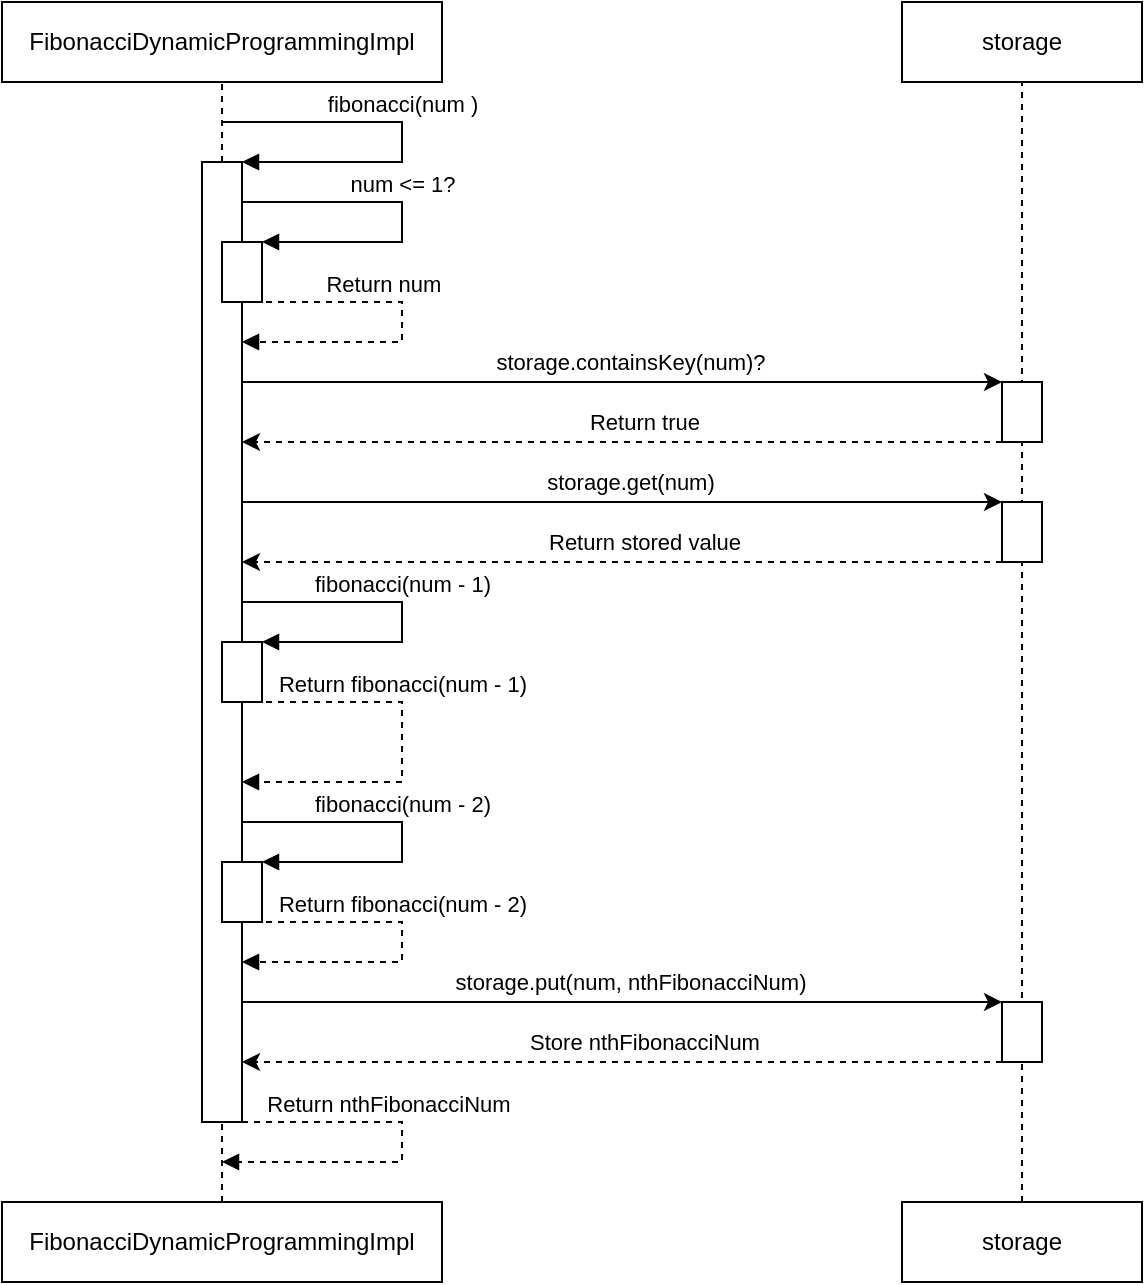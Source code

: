 <mxfile version="22.1.16" type="device">
  <diagram name="Page-1" id="gfywIh7MAO6KkzqCNp5B">
    <mxGraphModel dx="1195" dy="615" grid="1" gridSize="10" guides="1" tooltips="1" connect="1" arrows="1" fold="1" page="1" pageScale="1" pageWidth="850" pageHeight="1100" math="0" shadow="0">
      <root>
        <mxCell id="0" />
        <mxCell id="1" parent="0" />
        <mxCell id="3UQTLXgSUpzfEaA1ujoo-1" value="FibonacciDynamicProgrammingImpl" style="rounded=0;whiteSpace=wrap;html=1;" vertex="1" parent="1">
          <mxGeometry x="40" y="80" width="220" height="40" as="geometry" />
        </mxCell>
        <mxCell id="3UQTLXgSUpzfEaA1ujoo-2" value="" style="html=1;points=[[0,0,0,0,5],[0,1,0,0,-5],[1,0,0,0,5],[1,1,0,0,-5]];perimeter=orthogonalPerimeter;outlineConnect=0;targetShapes=umlLifeline;portConstraint=eastwest;newEdgeStyle={&quot;curved&quot;:0,&quot;rounded&quot;:0};" vertex="1" parent="1">
          <mxGeometry x="140" y="160" width="20" height="480" as="geometry" />
        </mxCell>
        <mxCell id="3UQTLXgSUpzfEaA1ujoo-3" value="fibonacci(num )" style="html=1;verticalAlign=bottom;endArrow=block;curved=0;rounded=0;" edge="1" parent="1">
          <mxGeometry x="-0.053" width="80" relative="1" as="geometry">
            <mxPoint x="150" y="140" as="sourcePoint" />
            <mxPoint x="160" y="160" as="targetPoint" />
            <Array as="points">
              <mxPoint x="240" y="140" />
              <mxPoint x="240" y="160" />
            </Array>
            <mxPoint as="offset" />
          </mxGeometry>
        </mxCell>
        <mxCell id="3UQTLXgSUpzfEaA1ujoo-4" value="" style="html=1;points=[[0,0,0,0,5],[0,1,0,0,-5],[1,0,0,0,5],[1,1,0,0,-5]];perimeter=orthogonalPerimeter;outlineConnect=0;targetShapes=umlLifeline;portConstraint=eastwest;newEdgeStyle={&quot;curved&quot;:0,&quot;rounded&quot;:0};" vertex="1" parent="1">
          <mxGeometry x="150" y="200" width="20" height="30" as="geometry" />
        </mxCell>
        <mxCell id="3UQTLXgSUpzfEaA1ujoo-6" value="num &amp;lt;= 1?" style="html=1;verticalAlign=bottom;endArrow=block;curved=0;rounded=0;" edge="1" parent="1" target="3UQTLXgSUpzfEaA1ujoo-4">
          <mxGeometry x="-0.059" width="80" relative="1" as="geometry">
            <mxPoint x="160" y="180" as="sourcePoint" />
            <mxPoint x="170" y="220" as="targetPoint" />
            <Array as="points">
              <mxPoint x="240" y="180" />
              <mxPoint x="240" y="200" />
            </Array>
            <mxPoint as="offset" />
          </mxGeometry>
        </mxCell>
        <mxCell id="3UQTLXgSUpzfEaA1ujoo-7" value="" style="endArrow=none;dashed=1;html=1;rounded=0;" edge="1" parent="1" source="3UQTLXgSUpzfEaA1ujoo-2">
          <mxGeometry width="50" height="50" relative="1" as="geometry">
            <mxPoint x="100" y="130" as="sourcePoint" />
            <mxPoint x="150" y="120" as="targetPoint" />
          </mxGeometry>
        </mxCell>
        <mxCell id="3UQTLXgSUpzfEaA1ujoo-9" value="storage" style="rounded=0;whiteSpace=wrap;html=1;" vertex="1" parent="1">
          <mxGeometry x="490" y="80" width="120" height="40" as="geometry" />
        </mxCell>
        <mxCell id="3UQTLXgSUpzfEaA1ujoo-10" value="" style="endArrow=none;dashed=1;html=1;rounded=0;entryX=0.5;entryY=1;entryDx=0;entryDy=0;" edge="1" parent="1" target="3UQTLXgSUpzfEaA1ujoo-9">
          <mxGeometry width="50" height="50" relative="1" as="geometry">
            <mxPoint x="550" y="680" as="sourcePoint" />
            <mxPoint x="200" y="210" as="targetPoint" />
            <Array as="points" />
          </mxGeometry>
        </mxCell>
        <mxCell id="3UQTLXgSUpzfEaA1ujoo-11" value="" style="endArrow=classic;html=1;rounded=0;" edge="1" parent="1">
          <mxGeometry width="50" height="50" relative="1" as="geometry">
            <mxPoint x="160" y="270" as="sourcePoint" />
            <mxPoint x="540" y="270" as="targetPoint" />
            <Array as="points">
              <mxPoint x="340" y="270" />
            </Array>
          </mxGeometry>
        </mxCell>
        <mxCell id="3UQTLXgSUpzfEaA1ujoo-12" value="storage.containsKey(num)?" style="edgeLabel;html=1;align=center;verticalAlign=middle;resizable=0;points=[];" vertex="1" connectable="0" parent="3UQTLXgSUpzfEaA1ujoo-11">
          <mxGeometry x="0.11" y="-1" relative="1" as="geometry">
            <mxPoint x="-17" y="-11" as="offset" />
          </mxGeometry>
        </mxCell>
        <mxCell id="3UQTLXgSUpzfEaA1ujoo-13" value="Return num&amp;nbsp;" style="html=1;verticalAlign=bottom;endArrow=block;curved=0;rounded=0;dashed=1;" edge="1" parent="1" target="3UQTLXgSUpzfEaA1ujoo-2">
          <mxGeometry x="-0.2" width="80" relative="1" as="geometry">
            <mxPoint x="160" y="230" as="sourcePoint" />
            <mxPoint x="160" y="270" as="targetPoint" />
            <Array as="points">
              <mxPoint x="210" y="230" />
              <mxPoint x="240" y="230" />
              <mxPoint x="240" y="250" />
            </Array>
            <mxPoint as="offset" />
          </mxGeometry>
        </mxCell>
        <mxCell id="3UQTLXgSUpzfEaA1ujoo-14" value="" style="html=1;points=[[0,0,0,0,5],[0,1,0,0,-5],[1,0,0,0,5],[1,1,0,0,-5]];perimeter=orthogonalPerimeter;outlineConnect=0;targetShapes=umlLifeline;portConstraint=eastwest;newEdgeStyle={&quot;curved&quot;:0,&quot;rounded&quot;:0};" vertex="1" parent="1">
          <mxGeometry x="540" y="270" width="20" height="30" as="geometry" />
        </mxCell>
        <mxCell id="3UQTLXgSUpzfEaA1ujoo-15" value="" style="endArrow=classic;html=1;rounded=0;dashed=1;" edge="1" parent="1">
          <mxGeometry width="50" height="50" relative="1" as="geometry">
            <mxPoint x="540" y="300" as="sourcePoint" />
            <mxPoint x="160" y="300" as="targetPoint" />
          </mxGeometry>
        </mxCell>
        <mxCell id="3UQTLXgSUpzfEaA1ujoo-16" value="Return true" style="edgeLabel;html=1;align=center;verticalAlign=middle;resizable=0;points=[];" vertex="1" connectable="0" parent="3UQTLXgSUpzfEaA1ujoo-15">
          <mxGeometry x="-0.107" y="-1" relative="1" as="geometry">
            <mxPoint x="-10" y="-9" as="offset" />
          </mxGeometry>
        </mxCell>
        <mxCell id="3UQTLXgSUpzfEaA1ujoo-17" value="" style="endArrow=classic;html=1;rounded=0;dashed=1;" edge="1" parent="1">
          <mxGeometry width="50" height="50" relative="1" as="geometry">
            <mxPoint x="540" y="360" as="sourcePoint" />
            <mxPoint x="160" y="360" as="targetPoint" />
          </mxGeometry>
        </mxCell>
        <mxCell id="3UQTLXgSUpzfEaA1ujoo-18" value="Return stored value" style="edgeLabel;html=1;align=center;verticalAlign=middle;resizable=0;points=[];" vertex="1" connectable="0" parent="3UQTLXgSUpzfEaA1ujoo-17">
          <mxGeometry x="-0.107" y="-1" relative="1" as="geometry">
            <mxPoint x="-10" y="-9" as="offset" />
          </mxGeometry>
        </mxCell>
        <mxCell id="3UQTLXgSUpzfEaA1ujoo-19" value="" style="endArrow=classic;html=1;rounded=0;" edge="1" parent="1">
          <mxGeometry width="50" height="50" relative="1" as="geometry">
            <mxPoint x="160" y="330" as="sourcePoint" />
            <mxPoint x="540" y="330" as="targetPoint" />
          </mxGeometry>
        </mxCell>
        <mxCell id="3UQTLXgSUpzfEaA1ujoo-20" value="storage.get(num)" style="edgeLabel;html=1;align=center;verticalAlign=middle;resizable=0;points=[];" vertex="1" connectable="0" parent="3UQTLXgSUpzfEaA1ujoo-19">
          <mxGeometry x="0.11" y="-1" relative="1" as="geometry">
            <mxPoint x="-17" y="-11" as="offset" />
          </mxGeometry>
        </mxCell>
        <mxCell id="3UQTLXgSUpzfEaA1ujoo-21" value="" style="html=1;points=[[0,0,0,0,5],[0,1,0,0,-5],[1,0,0,0,5],[1,1,0,0,-5]];perimeter=orthogonalPerimeter;outlineConnect=0;targetShapes=umlLifeline;portConstraint=eastwest;newEdgeStyle={&quot;curved&quot;:0,&quot;rounded&quot;:0};" vertex="1" parent="1">
          <mxGeometry x="540" y="330" width="20" height="30" as="geometry" />
        </mxCell>
        <mxCell id="3UQTLXgSUpzfEaA1ujoo-24" value="" style="html=1;points=[[0,0,0,0,5],[0,1,0,0,-5],[1,0,0,0,5],[1,1,0,0,-5]];perimeter=orthogonalPerimeter;outlineConnect=0;targetShapes=umlLifeline;portConstraint=eastwest;newEdgeStyle={&quot;curved&quot;:0,&quot;rounded&quot;:0};" vertex="1" parent="1">
          <mxGeometry x="150" y="400" width="20" height="30" as="geometry" />
        </mxCell>
        <mxCell id="3UQTLXgSUpzfEaA1ujoo-25" value="Return fibonacci(num - 1)" style="html=1;verticalAlign=bottom;endArrow=block;curved=0;rounded=0;dashed=1;" edge="1" parent="1">
          <mxGeometry x="-0.2" width="80" relative="1" as="geometry">
            <mxPoint x="160" y="430" as="sourcePoint" />
            <mxPoint x="160" y="470" as="targetPoint" />
            <Array as="points">
              <mxPoint x="240" y="430" />
              <mxPoint x="240" y="470" />
            </Array>
            <mxPoint as="offset" />
          </mxGeometry>
        </mxCell>
        <mxCell id="3UQTLXgSUpzfEaA1ujoo-26" value="" style="html=1;points=[[0,0,0,0,5],[0,1,0,0,-5],[1,0,0,0,5],[1,1,0,0,-5]];perimeter=orthogonalPerimeter;outlineConnect=0;targetShapes=umlLifeline;portConstraint=eastwest;newEdgeStyle={&quot;curved&quot;:0,&quot;rounded&quot;:0};" vertex="1" parent="1">
          <mxGeometry x="150" y="510" width="20" height="30" as="geometry" />
        </mxCell>
        <mxCell id="3UQTLXgSUpzfEaA1ujoo-27" value="fibonacci(num - 2)" style="html=1;verticalAlign=bottom;endArrow=block;curved=0;rounded=0;" edge="1" parent="1">
          <mxGeometry x="-0.059" width="80" relative="1" as="geometry">
            <mxPoint x="160" y="490" as="sourcePoint" />
            <mxPoint x="170" y="510" as="targetPoint" />
            <Array as="points">
              <mxPoint x="240" y="490" />
              <mxPoint x="240" y="510" />
            </Array>
            <mxPoint as="offset" />
          </mxGeometry>
        </mxCell>
        <mxCell id="3UQTLXgSUpzfEaA1ujoo-28" value="Return fibonacci(num - 2)" style="html=1;verticalAlign=bottom;endArrow=block;curved=0;rounded=0;dashed=1;" edge="1" parent="1" target="3UQTLXgSUpzfEaA1ujoo-2">
          <mxGeometry x="-0.111" width="80" relative="1" as="geometry">
            <mxPoint x="160" y="540" as="sourcePoint" />
            <mxPoint x="160" y="580" as="targetPoint" />
            <Array as="points">
              <mxPoint x="240" y="540" />
              <mxPoint x="240" y="560" />
            </Array>
            <mxPoint as="offset" />
          </mxGeometry>
        </mxCell>
        <mxCell id="3UQTLXgSUpzfEaA1ujoo-35" value="" style="html=1;points=[[0,0,0,0,5],[0,1,0,0,-5],[1,0,0,0,5],[1,1,0,0,-5]];perimeter=orthogonalPerimeter;outlineConnect=0;targetShapes=umlLifeline;portConstraint=eastwest;newEdgeStyle={&quot;curved&quot;:0,&quot;rounded&quot;:0};" vertex="1" parent="1">
          <mxGeometry x="540" y="580" width="20" height="30" as="geometry" />
        </mxCell>
        <mxCell id="3UQTLXgSUpzfEaA1ujoo-36" value="" style="endArrow=classic;html=1;rounded=0;dashed=1;" edge="1" parent="1">
          <mxGeometry width="50" height="50" relative="1" as="geometry">
            <mxPoint x="540" y="610" as="sourcePoint" />
            <mxPoint x="160" y="610" as="targetPoint" />
          </mxGeometry>
        </mxCell>
        <mxCell id="3UQTLXgSUpzfEaA1ujoo-37" value="Store nthFibonacciNum" style="edgeLabel;html=1;align=center;verticalAlign=middle;resizable=0;points=[];" vertex="1" connectable="0" parent="3UQTLXgSUpzfEaA1ujoo-36">
          <mxGeometry x="-0.107" y="-1" relative="1" as="geometry">
            <mxPoint x="-10" y="-9" as="offset" />
          </mxGeometry>
        </mxCell>
        <mxCell id="3UQTLXgSUpzfEaA1ujoo-38" value="" style="endArrow=classic;html=1;rounded=0;" edge="1" parent="1">
          <mxGeometry width="50" height="50" relative="1" as="geometry">
            <mxPoint x="160" y="580" as="sourcePoint" />
            <mxPoint x="540" y="580" as="targetPoint" />
            <Array as="points">
              <mxPoint x="360" y="580" />
            </Array>
          </mxGeometry>
        </mxCell>
        <mxCell id="3UQTLXgSUpzfEaA1ujoo-39" value="storage.put(num, nthFibonacciNum)" style="edgeLabel;html=1;align=center;verticalAlign=middle;resizable=0;points=[];" vertex="1" connectable="0" parent="3UQTLXgSUpzfEaA1ujoo-38">
          <mxGeometry x="0.11" y="-1" relative="1" as="geometry">
            <mxPoint x="-17" y="-11" as="offset" />
          </mxGeometry>
        </mxCell>
        <mxCell id="3UQTLXgSUpzfEaA1ujoo-40" value="Return&amp;nbsp;nthFibonacciNum" style="html=1;verticalAlign=bottom;endArrow=block;curved=0;rounded=0;dashed=1;" edge="1" parent="1">
          <mxGeometry x="-0.238" width="80" relative="1" as="geometry">
            <mxPoint x="160" y="640" as="sourcePoint" />
            <mxPoint x="150" y="660" as="targetPoint" />
            <Array as="points">
              <mxPoint x="240" y="640" />
              <mxPoint x="240" y="660" />
            </Array>
            <mxPoint as="offset" />
          </mxGeometry>
        </mxCell>
        <mxCell id="3UQTLXgSUpzfEaA1ujoo-42" value="" style="endArrow=none;dashed=1;html=1;rounded=0;" edge="1" parent="1" target="3UQTLXgSUpzfEaA1ujoo-2">
          <mxGeometry width="50" height="50" relative="1" as="geometry">
            <mxPoint x="150" y="680" as="sourcePoint" />
            <mxPoint x="150" y="930" as="targetPoint" />
          </mxGeometry>
        </mxCell>
        <mxCell id="3UQTLXgSUpzfEaA1ujoo-43" value="storage" style="rounded=0;whiteSpace=wrap;html=1;" vertex="1" parent="1">
          <mxGeometry x="490" y="680" width="120" height="40" as="geometry" />
        </mxCell>
        <mxCell id="3UQTLXgSUpzfEaA1ujoo-44" value="FibonacciDynamicProgrammingImpl" style="rounded=0;whiteSpace=wrap;html=1;" vertex="1" parent="1">
          <mxGeometry x="40" y="680" width="220" height="40" as="geometry" />
        </mxCell>
        <mxCell id="3UQTLXgSUpzfEaA1ujoo-45" value="fibonacci(num - 1)" style="html=1;verticalAlign=bottom;endArrow=block;curved=0;rounded=0;" edge="1" parent="1" target="3UQTLXgSUpzfEaA1ujoo-24">
          <mxGeometry x="-0.059" width="80" relative="1" as="geometry">
            <mxPoint x="160" y="380" as="sourcePoint" />
            <mxPoint x="170" y="420" as="targetPoint" />
            <Array as="points">
              <mxPoint x="240" y="380" />
              <mxPoint x="240" y="400" />
            </Array>
            <mxPoint as="offset" />
          </mxGeometry>
        </mxCell>
      </root>
    </mxGraphModel>
  </diagram>
</mxfile>
